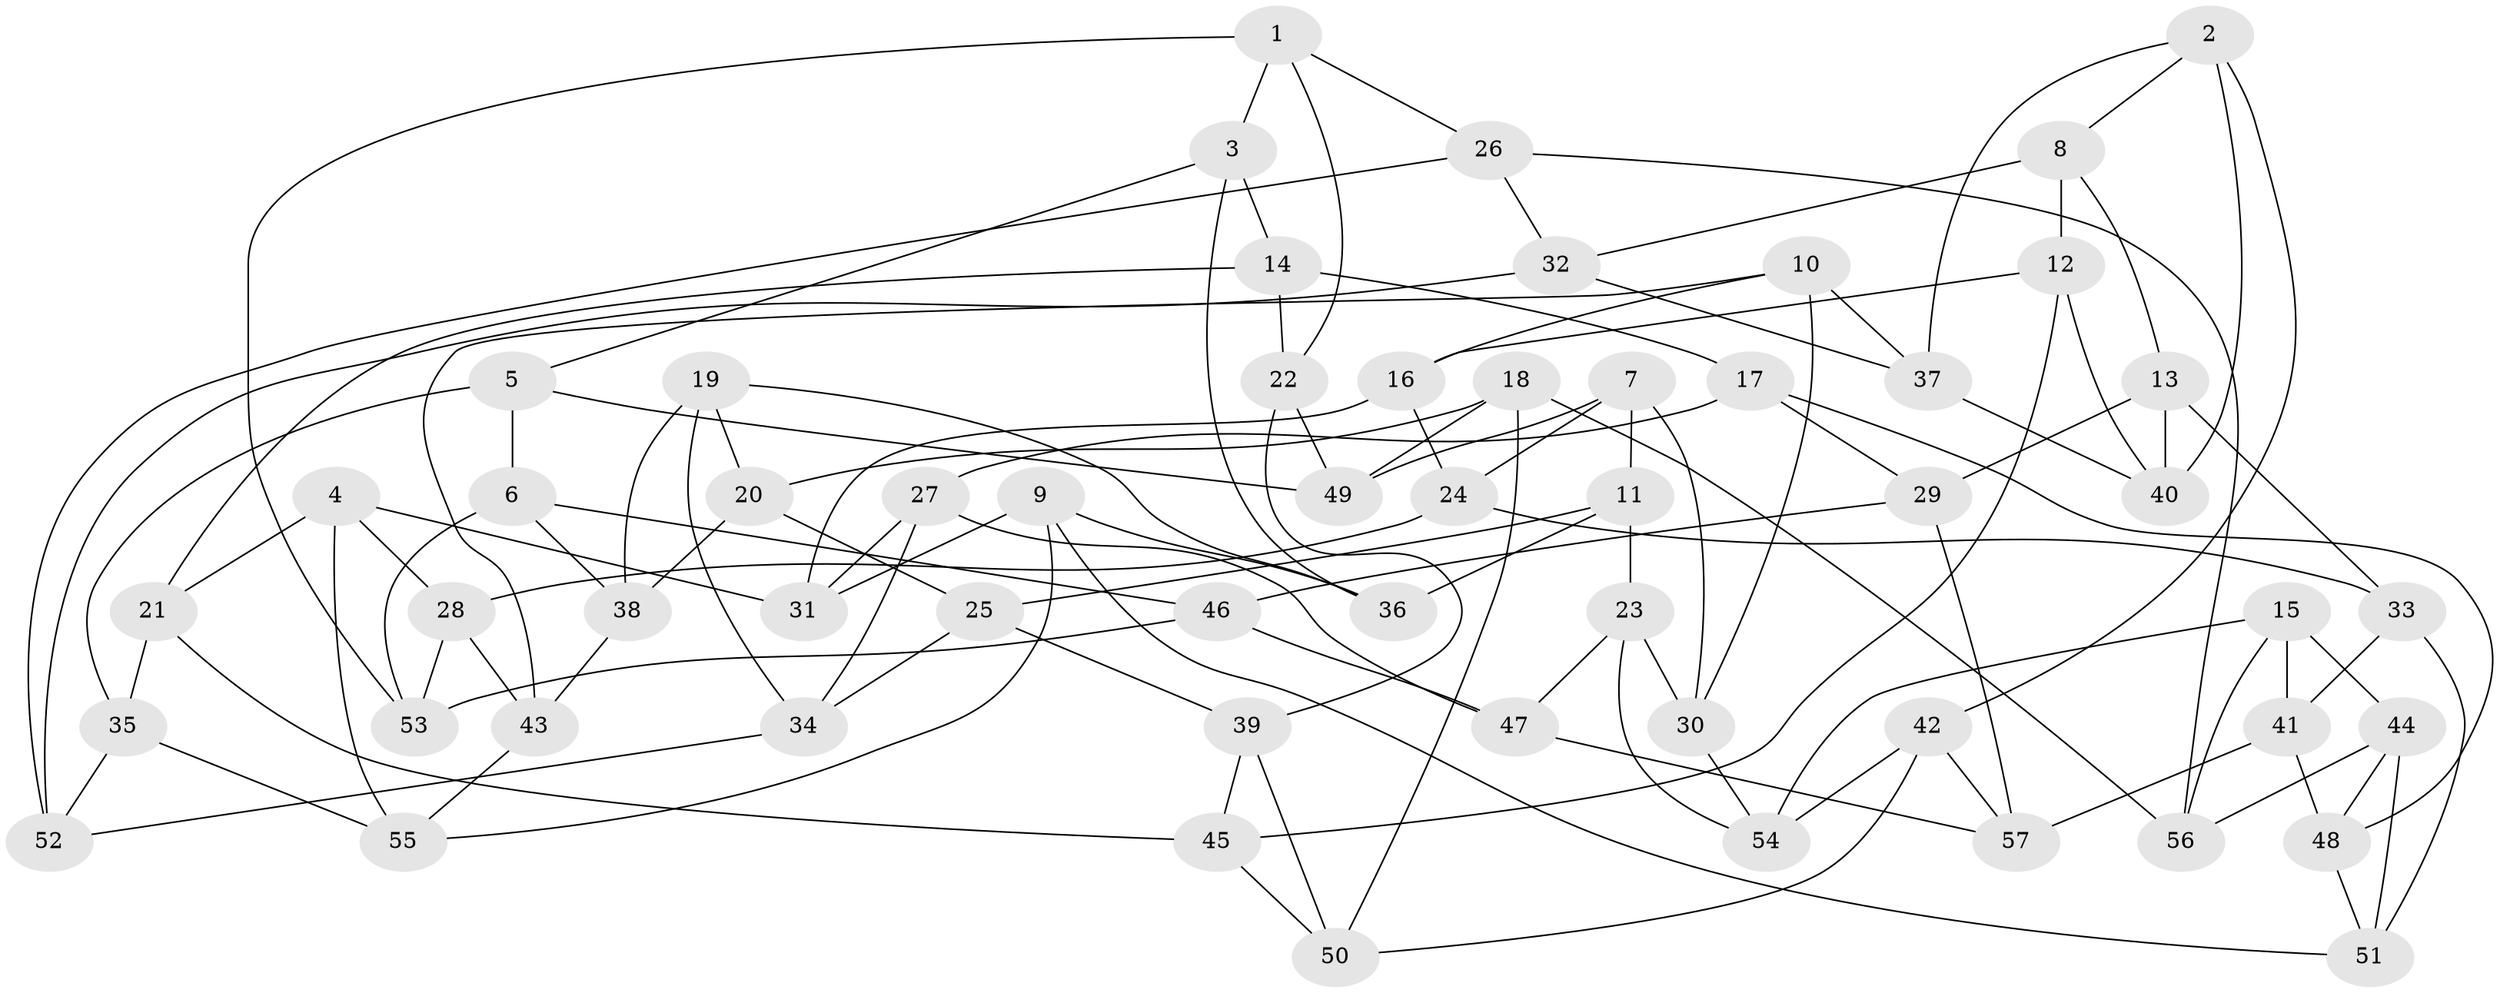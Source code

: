 // Generated by graph-tools (version 1.1) at 2025/02/03/09/25 03:02:54]
// undirected, 57 vertices, 114 edges
graph export_dot {
graph [start="1"]
  node [color=gray90,style=filled];
  1;
  2;
  3;
  4;
  5;
  6;
  7;
  8;
  9;
  10;
  11;
  12;
  13;
  14;
  15;
  16;
  17;
  18;
  19;
  20;
  21;
  22;
  23;
  24;
  25;
  26;
  27;
  28;
  29;
  30;
  31;
  32;
  33;
  34;
  35;
  36;
  37;
  38;
  39;
  40;
  41;
  42;
  43;
  44;
  45;
  46;
  47;
  48;
  49;
  50;
  51;
  52;
  53;
  54;
  55;
  56;
  57;
  1 -- 22;
  1 -- 26;
  1 -- 53;
  1 -- 3;
  2 -- 40;
  2 -- 37;
  2 -- 42;
  2 -- 8;
  3 -- 36;
  3 -- 5;
  3 -- 14;
  4 -- 28;
  4 -- 21;
  4 -- 31;
  4 -- 55;
  5 -- 6;
  5 -- 35;
  5 -- 49;
  6 -- 38;
  6 -- 53;
  6 -- 46;
  7 -- 11;
  7 -- 24;
  7 -- 49;
  7 -- 30;
  8 -- 32;
  8 -- 13;
  8 -- 12;
  9 -- 55;
  9 -- 51;
  9 -- 31;
  9 -- 36;
  10 -- 30;
  10 -- 16;
  10 -- 43;
  10 -- 37;
  11 -- 36;
  11 -- 25;
  11 -- 23;
  12 -- 40;
  12 -- 16;
  12 -- 45;
  13 -- 29;
  13 -- 40;
  13 -- 33;
  14 -- 22;
  14 -- 17;
  14 -- 21;
  15 -- 56;
  15 -- 41;
  15 -- 44;
  15 -- 54;
  16 -- 31;
  16 -- 24;
  17 -- 29;
  17 -- 27;
  17 -- 48;
  18 -- 49;
  18 -- 56;
  18 -- 20;
  18 -- 50;
  19 -- 34;
  19 -- 36;
  19 -- 38;
  19 -- 20;
  20 -- 25;
  20 -- 38;
  21 -- 45;
  21 -- 35;
  22 -- 49;
  22 -- 39;
  23 -- 54;
  23 -- 47;
  23 -- 30;
  24 -- 28;
  24 -- 33;
  25 -- 34;
  25 -- 39;
  26 -- 52;
  26 -- 56;
  26 -- 32;
  27 -- 31;
  27 -- 34;
  27 -- 47;
  28 -- 43;
  28 -- 53;
  29 -- 46;
  29 -- 57;
  30 -- 54;
  32 -- 52;
  32 -- 37;
  33 -- 41;
  33 -- 51;
  34 -- 52;
  35 -- 52;
  35 -- 55;
  37 -- 40;
  38 -- 43;
  39 -- 50;
  39 -- 45;
  41 -- 57;
  41 -- 48;
  42 -- 57;
  42 -- 50;
  42 -- 54;
  43 -- 55;
  44 -- 51;
  44 -- 48;
  44 -- 56;
  45 -- 50;
  46 -- 47;
  46 -- 53;
  47 -- 57;
  48 -- 51;
}
